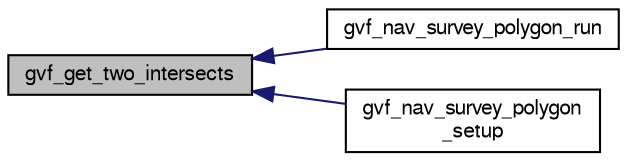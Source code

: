 digraph "gvf_get_two_intersects"
{
  edge [fontname="FreeSans",fontsize="10",labelfontname="FreeSans",labelfontsize="10"];
  node [fontname="FreeSans",fontsize="10",shape=record];
  rankdir="LR";
  Node1 [label="gvf_get_two_intersects",height=0.2,width=0.4,color="black", fillcolor="grey75", style="filled", fontcolor="black"];
  Node1 -> Node2 [dir="back",color="midnightblue",fontsize="10",style="solid",fontname="FreeSans"];
  Node2 [label="gvf_nav_survey_polygon_run",height=0.2,width=0.4,color="black", fillcolor="white", style="filled",URL="$nav__survey__polygon__gvf_8h.html#aa3432a5ccfee6c60fa8cb0b7b3e4a6e8"];
  Node1 -> Node3 [dir="back",color="midnightblue",fontsize="10",style="solid",fontname="FreeSans"];
  Node3 [label="gvf_nav_survey_polygon\l_setup",height=0.2,width=0.4,color="black", fillcolor="white", style="filled",URL="$nav__survey__polygon__gvf_8h.html#a90d454e9b138c8d61f930edc166f73e3",tooltip="initializes the variables needed for the survey to start "];
}
